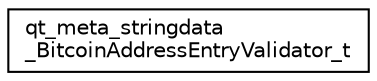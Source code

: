 digraph "Graphical Class Hierarchy"
{
 // LATEX_PDF_SIZE
  edge [fontname="Helvetica",fontsize="10",labelfontname="Helvetica",labelfontsize="10"];
  node [fontname="Helvetica",fontsize="10",shape=record];
  rankdir="LR";
  Node0 [label="qt_meta_stringdata\l_BitcoinAddressEntryValidator_t",height=0.2,width=0.4,color="black", fillcolor="white", style="filled",URL="$structqt__meta__stringdata___bitcoin_address_entry_validator__t.html",tooltip=" "];
}
